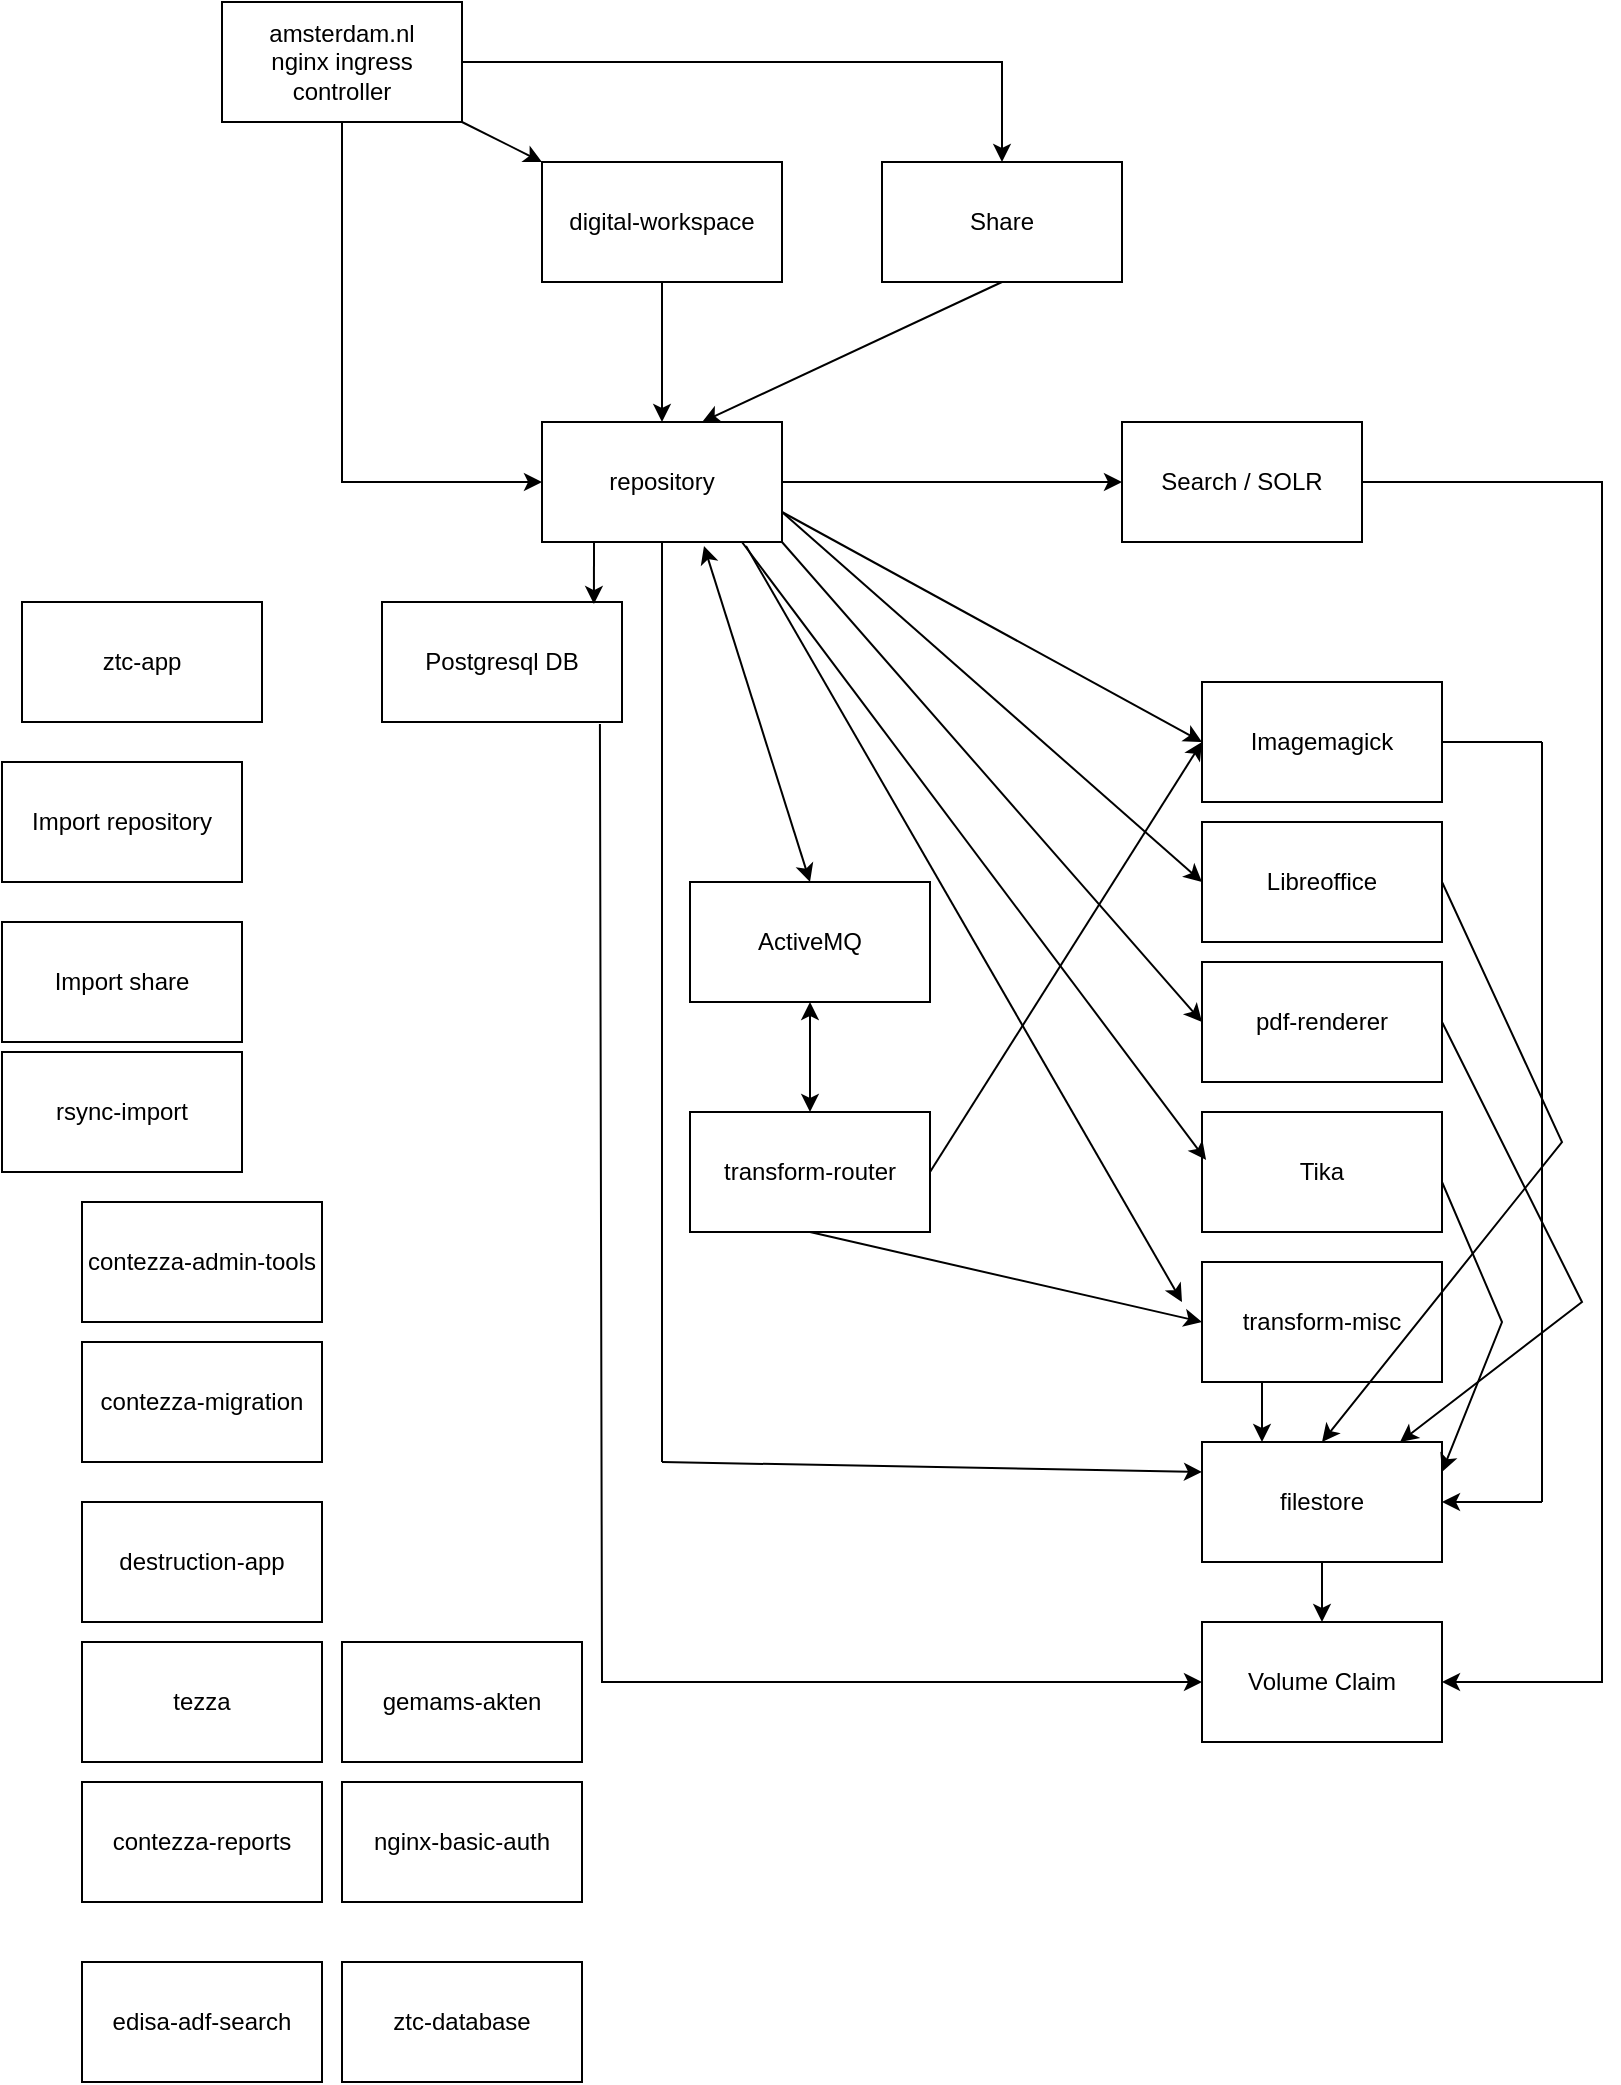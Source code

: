 <mxfile version="21.0.6" type="github">
  <diagram name="Page-1" id="YS1rIyps25A-1Hv-qOsN">
    <mxGraphModel dx="1242" dy="738" grid="1" gridSize="10" guides="1" tooltips="1" connect="1" arrows="1" fold="1" page="1" pageScale="1" pageWidth="827" pageHeight="1169" math="0" shadow="0">
      <root>
        <mxCell id="0" />
        <mxCell id="1" parent="0" />
        <mxCell id="krFgZpiRX3iTC0WziJFK-1" value="Share" style="rounded=0;whiteSpace=wrap;html=1;" parent="1" vertex="1">
          <mxGeometry x="450" y="110" width="120" height="60" as="geometry" />
        </mxCell>
        <mxCell id="krFgZpiRX3iTC0WziJFK-3" value="Import share" style="rounded=0;whiteSpace=wrap;html=1;" parent="1" vertex="1">
          <mxGeometry x="10" y="490" width="120" height="60" as="geometry" />
        </mxCell>
        <mxCell id="krFgZpiRX3iTC0WziJFK-4" value="Import repository" style="rounded=0;whiteSpace=wrap;html=1;" parent="1" vertex="1">
          <mxGeometry x="10" y="410" width="120" height="60" as="geometry" />
        </mxCell>
        <mxCell id="krFgZpiRX3iTC0WziJFK-5" value="Search / SOLR" style="rounded=0;whiteSpace=wrap;html=1;" parent="1" vertex="1">
          <mxGeometry x="570" y="240" width="120" height="60" as="geometry" />
        </mxCell>
        <mxCell id="hqRfEwjMwBw0cGuDDJ4P-16" value="" style="edgeStyle=orthogonalEdgeStyle;rounded=0;orthogonalLoop=1;jettySize=auto;html=1;entryX=0.5;entryY=0;entryDx=0;entryDy=0;exitX=0.5;exitY=1;exitDx=0;exitDy=0;" parent="1" source="krFgZpiRX3iTC0WziJFK-14" target="krFgZpiRX3iTC0WziJFK-6" edge="1">
          <mxGeometry relative="1" as="geometry">
            <Array as="points" />
          </mxGeometry>
        </mxCell>
        <mxCell id="krFgZpiRX3iTC0WziJFK-6" value="Volume Claim&lt;br&gt;" style="rounded=0;whiteSpace=wrap;html=1;" parent="1" vertex="1">
          <mxGeometry x="610" y="840" width="120" height="60" as="geometry" />
        </mxCell>
        <mxCell id="krFgZpiRX3iTC0WziJFK-7" value="ActiveMQ" style="rounded=0;whiteSpace=wrap;html=1;" parent="1" vertex="1">
          <mxGeometry x="354" y="470" width="120" height="60" as="geometry" />
        </mxCell>
        <mxCell id="krFgZpiRX3iTC0WziJFK-8" value="Imagemagick" style="rounded=0;whiteSpace=wrap;html=1;" parent="1" vertex="1">
          <mxGeometry x="610" y="370" width="120" height="60" as="geometry" />
        </mxCell>
        <mxCell id="krFgZpiRX3iTC0WziJFK-9" value="Libreoffice" style="rounded=0;whiteSpace=wrap;html=1;" parent="1" vertex="1">
          <mxGeometry x="610" y="440" width="120" height="60" as="geometry" />
        </mxCell>
        <mxCell id="krFgZpiRX3iTC0WziJFK-10" value="pdf-renderer" style="rounded=0;whiteSpace=wrap;html=1;" parent="1" vertex="1">
          <mxGeometry x="610" y="510" width="120" height="60" as="geometry" />
        </mxCell>
        <mxCell id="krFgZpiRX3iTC0WziJFK-11" value="Tika" style="rounded=0;whiteSpace=wrap;html=1;" parent="1" vertex="1">
          <mxGeometry x="610" y="585" width="120" height="60" as="geometry" />
        </mxCell>
        <mxCell id="krFgZpiRX3iTC0WziJFK-12" value="transform-misc" style="rounded=0;whiteSpace=wrap;html=1;" parent="1" vertex="1">
          <mxGeometry x="610" y="660" width="120" height="60" as="geometry" />
        </mxCell>
        <mxCell id="krFgZpiRX3iTC0WziJFK-13" value="transform-router" style="rounded=0;whiteSpace=wrap;html=1;" parent="1" vertex="1">
          <mxGeometry x="354" y="585" width="120" height="60" as="geometry" />
        </mxCell>
        <mxCell id="krFgZpiRX3iTC0WziJFK-14" value="filestore" style="rounded=0;whiteSpace=wrap;html=1;" parent="1" vertex="1">
          <mxGeometry x="610" y="750" width="120" height="60" as="geometry" />
        </mxCell>
        <mxCell id="krFgZpiRX3iTC0WziJFK-15" value="contezza-admin-tools" style="rounded=0;whiteSpace=wrap;html=1;" parent="1" vertex="1">
          <mxGeometry x="50" y="630" width="120" height="60" as="geometry" />
        </mxCell>
        <mxCell id="krFgZpiRX3iTC0WziJFK-16" value="contezza-migration" style="rounded=0;whiteSpace=wrap;html=1;" parent="1" vertex="1">
          <mxGeometry x="50" y="700" width="120" height="60" as="geometry" />
        </mxCell>
        <mxCell id="krFgZpiRX3iTC0WziJFK-17" value="destruction-app" style="rounded=0;whiteSpace=wrap;html=1;" parent="1" vertex="1">
          <mxGeometry x="50" y="780" width="120" height="60" as="geometry" />
        </mxCell>
        <mxCell id="krFgZpiRX3iTC0WziJFK-18" value="digital-workspace" style="rounded=0;whiteSpace=wrap;html=1;" parent="1" vertex="1">
          <mxGeometry x="280" y="110" width="120" height="60" as="geometry" />
        </mxCell>
        <mxCell id="krFgZpiRX3iTC0WziJFK-19" value="edisa-adf-search" style="rounded=0;whiteSpace=wrap;html=1;" parent="1" vertex="1">
          <mxGeometry x="50" y="1010" width="120" height="60" as="geometry" />
        </mxCell>
        <mxCell id="krFgZpiRX3iTC0WziJFK-20" value="gemams-akten" style="rounded=0;whiteSpace=wrap;html=1;" parent="1" vertex="1">
          <mxGeometry x="180" y="850" width="120" height="60" as="geometry" />
        </mxCell>
        <mxCell id="krFgZpiRX3iTC0WziJFK-21" value="contezza-reports" style="rounded=0;whiteSpace=wrap;html=1;" parent="1" vertex="1">
          <mxGeometry x="50" y="920" width="120" height="60" as="geometry" />
        </mxCell>
        <mxCell id="krFgZpiRX3iTC0WziJFK-22" value="tezza" style="rounded=0;whiteSpace=wrap;html=1;" parent="1" vertex="1">
          <mxGeometry x="50" y="850" width="120" height="60" as="geometry" />
        </mxCell>
        <mxCell id="krFgZpiRX3iTC0WziJFK-23" value="nginx-basic-auth" style="rounded=0;whiteSpace=wrap;html=1;" parent="1" vertex="1">
          <mxGeometry x="180" y="920" width="120" height="60" as="geometry" />
        </mxCell>
        <mxCell id="krFgZpiRX3iTC0WziJFK-24" value="rsync-import" style="rounded=0;whiteSpace=wrap;html=1;" parent="1" vertex="1">
          <mxGeometry x="10" y="555" width="120" height="60" as="geometry" />
        </mxCell>
        <mxCell id="krFgZpiRX3iTC0WziJFK-25" value="ztc-app" style="rounded=0;whiteSpace=wrap;html=1;" parent="1" vertex="1">
          <mxGeometry x="20" y="330" width="120" height="60" as="geometry" />
        </mxCell>
        <mxCell id="krFgZpiRX3iTC0WziJFK-26" value="ztc-database" style="rounded=0;whiteSpace=wrap;html=1;" parent="1" vertex="1">
          <mxGeometry x="180" y="1010" width="120" height="60" as="geometry" />
        </mxCell>
        <mxCell id="krFgZpiRX3iTC0WziJFK-27" value="repository" style="rounded=0;whiteSpace=wrap;html=1;" parent="1" vertex="1">
          <mxGeometry x="280" y="240" width="120" height="60" as="geometry" />
        </mxCell>
        <mxCell id="krFgZpiRX3iTC0WziJFK-30" value="" style="endArrow=classic;startArrow=classic;html=1;rounded=0;exitX=0.5;exitY=0;exitDx=0;exitDy=0;entryX=0.5;entryY=1;entryDx=0;entryDy=0;" parent="1" source="krFgZpiRX3iTC0WziJFK-13" target="krFgZpiRX3iTC0WziJFK-7" edge="1">
          <mxGeometry width="50" height="50" relative="1" as="geometry">
            <mxPoint x="460" y="500" as="sourcePoint" />
            <mxPoint x="410" y="430" as="targetPoint" />
          </mxGeometry>
        </mxCell>
        <mxCell id="krFgZpiRX3iTC0WziJFK-32" value="" style="endArrow=classic;html=1;rounded=0;exitX=0.5;exitY=1;exitDx=0;exitDy=0;entryX=0;entryY=0.5;entryDx=0;entryDy=0;" parent="1" source="krFgZpiRX3iTC0WziJFK-13" target="krFgZpiRX3iTC0WziJFK-12" edge="1">
          <mxGeometry width="50" height="50" relative="1" as="geometry">
            <mxPoint x="440" y="430" as="sourcePoint" />
            <mxPoint x="440" y="540" as="targetPoint" />
          </mxGeometry>
        </mxCell>
        <mxCell id="krFgZpiRX3iTC0WziJFK-33" value="" style="endArrow=classic;html=1;rounded=0;exitX=1;exitY=0.5;exitDx=0;exitDy=0;entryX=0;entryY=0.5;entryDx=0;entryDy=0;" parent="1" source="krFgZpiRX3iTC0WziJFK-13" target="krFgZpiRX3iTC0WziJFK-8" edge="1">
          <mxGeometry width="50" height="50" relative="1" as="geometry">
            <mxPoint x="440" y="470" as="sourcePoint" />
            <mxPoint x="490" y="420" as="targetPoint" />
          </mxGeometry>
        </mxCell>
        <mxCell id="krFgZpiRX3iTC0WziJFK-34" value="" style="endArrow=none;html=1;rounded=0;exitX=1;exitY=0.5;exitDx=0;exitDy=0;" parent="1" source="krFgZpiRX3iTC0WziJFK-8" edge="1">
          <mxGeometry width="50" height="50" relative="1" as="geometry">
            <mxPoint x="440" y="580" as="sourcePoint" />
            <mxPoint x="780" y="400" as="targetPoint" />
          </mxGeometry>
        </mxCell>
        <mxCell id="krFgZpiRX3iTC0WziJFK-35" value="" style="endArrow=none;html=1;rounded=0;" parent="1" edge="1">
          <mxGeometry width="50" height="50" relative="1" as="geometry">
            <mxPoint x="780" y="780" as="sourcePoint" />
            <mxPoint x="780" y="400" as="targetPoint" />
          </mxGeometry>
        </mxCell>
        <mxCell id="krFgZpiRX3iTC0WziJFK-36" value="" style="endArrow=classic;html=1;rounded=0;entryX=1;entryY=0.5;entryDx=0;entryDy=0;" parent="1" target="krFgZpiRX3iTC0WziJFK-14" edge="1">
          <mxGeometry width="50" height="50" relative="1" as="geometry">
            <mxPoint x="780" y="780" as="sourcePoint" />
            <mxPoint x="490" y="530" as="targetPoint" />
          </mxGeometry>
        </mxCell>
        <mxCell id="krFgZpiRX3iTC0WziJFK-37" value="" style="endArrow=classic;html=1;rounded=0;" parent="1" target="krFgZpiRX3iTC0WziJFK-14" edge="1">
          <mxGeometry width="50" height="50" relative="1" as="geometry">
            <mxPoint x="730" y="540" as="sourcePoint" />
            <mxPoint x="780" y="490" as="targetPoint" />
            <Array as="points">
              <mxPoint x="800" y="680" />
            </Array>
          </mxGeometry>
        </mxCell>
        <mxCell id="krFgZpiRX3iTC0WziJFK-38" value="" style="endArrow=classic;html=1;rounded=0;entryX=1;entryY=0.25;entryDx=0;entryDy=0;" parent="1" target="krFgZpiRX3iTC0WziJFK-14" edge="1">
          <mxGeometry width="50" height="50" relative="1" as="geometry">
            <mxPoint x="730" y="620" as="sourcePoint" />
            <mxPoint x="780" y="570" as="targetPoint" />
            <Array as="points">
              <mxPoint x="760" y="690" />
            </Array>
          </mxGeometry>
        </mxCell>
        <mxCell id="krFgZpiRX3iTC0WziJFK-39" value="" style="endArrow=classic;html=1;rounded=0;entryX=0.5;entryY=0;entryDx=0;entryDy=0;" parent="1" target="krFgZpiRX3iTC0WziJFK-14" edge="1">
          <mxGeometry width="50" height="50" relative="1" as="geometry">
            <mxPoint x="730" y="470" as="sourcePoint" />
            <mxPoint x="780" y="420" as="targetPoint" />
            <Array as="points">
              <mxPoint x="790" y="600" />
            </Array>
          </mxGeometry>
        </mxCell>
        <mxCell id="krFgZpiRX3iTC0WziJFK-41" value="" style="endArrow=classic;html=1;rounded=0;entryX=0.25;entryY=0;entryDx=0;entryDy=0;" parent="1" target="krFgZpiRX3iTC0WziJFK-14" edge="1">
          <mxGeometry width="50" height="50" relative="1" as="geometry">
            <mxPoint x="640" y="720" as="sourcePoint" />
            <mxPoint x="690" y="670" as="targetPoint" />
          </mxGeometry>
        </mxCell>
        <mxCell id="hqRfEwjMwBw0cGuDDJ4P-1" value="" style="endArrow=classic;html=1;rounded=0;exitX=1;exitY=0.5;exitDx=0;exitDy=0;entryX=0;entryY=0.5;entryDx=0;entryDy=0;" parent="1" source="krFgZpiRX3iTC0WziJFK-27" target="krFgZpiRX3iTC0WziJFK-5" edge="1">
          <mxGeometry width="50" height="50" relative="1" as="geometry">
            <mxPoint x="390" y="330" as="sourcePoint" />
            <mxPoint x="440" y="280" as="targetPoint" />
          </mxGeometry>
        </mxCell>
        <mxCell id="hqRfEwjMwBw0cGuDDJ4P-2" value="" style="endArrow=classic;html=1;rounded=0;exitX=0.5;exitY=1;exitDx=0;exitDy=0;" parent="1" source="krFgZpiRX3iTC0WziJFK-18" target="krFgZpiRX3iTC0WziJFK-27" edge="1">
          <mxGeometry width="50" height="50" relative="1" as="geometry">
            <mxPoint x="390" y="330" as="sourcePoint" />
            <mxPoint x="440" y="280" as="targetPoint" />
          </mxGeometry>
        </mxCell>
        <mxCell id="hqRfEwjMwBw0cGuDDJ4P-3" value="" style="endArrow=classic;html=1;rounded=0;exitX=0.5;exitY=1;exitDx=0;exitDy=0;entryX=0.667;entryY=0;entryDx=0;entryDy=0;entryPerimeter=0;" parent="1" source="krFgZpiRX3iTC0WziJFK-1" target="krFgZpiRX3iTC0WziJFK-27" edge="1">
          <mxGeometry width="50" height="50" relative="1" as="geometry">
            <mxPoint x="440" y="220" as="sourcePoint" />
            <mxPoint x="490" y="170" as="targetPoint" />
          </mxGeometry>
        </mxCell>
        <mxCell id="hqRfEwjMwBw0cGuDDJ4P-4" value="" style="endArrow=classic;startArrow=classic;html=1;rounded=0;entryX=0.675;entryY=1.033;entryDx=0;entryDy=0;entryPerimeter=0;exitX=0.5;exitY=0;exitDx=0;exitDy=0;" parent="1" source="krFgZpiRX3iTC0WziJFK-7" target="krFgZpiRX3iTC0WziJFK-27" edge="1">
          <mxGeometry width="50" height="50" relative="1" as="geometry">
            <mxPoint x="380" y="420" as="sourcePoint" />
            <mxPoint x="430" y="370" as="targetPoint" />
          </mxGeometry>
        </mxCell>
        <mxCell id="hqRfEwjMwBw0cGuDDJ4P-5" value="" style="endArrow=classic;html=1;rounded=0;exitX=1;exitY=0.75;exitDx=0;exitDy=0;entryX=0;entryY=0.5;entryDx=0;entryDy=0;" parent="1" source="krFgZpiRX3iTC0WziJFK-27" target="krFgZpiRX3iTC0WziJFK-8" edge="1">
          <mxGeometry width="50" height="50" relative="1" as="geometry">
            <mxPoint x="450" y="340" as="sourcePoint" />
            <mxPoint x="500" y="290" as="targetPoint" />
          </mxGeometry>
        </mxCell>
        <mxCell id="hqRfEwjMwBw0cGuDDJ4P-6" value="" style="endArrow=classic;html=1;rounded=0;exitX=1;exitY=0.75;exitDx=0;exitDy=0;entryX=0;entryY=0.5;entryDx=0;entryDy=0;" parent="1" source="krFgZpiRX3iTC0WziJFK-27" target="krFgZpiRX3iTC0WziJFK-9" edge="1">
          <mxGeometry width="50" height="50" relative="1" as="geometry">
            <mxPoint x="380" y="450" as="sourcePoint" />
            <mxPoint x="430" y="400" as="targetPoint" />
          </mxGeometry>
        </mxCell>
        <mxCell id="hqRfEwjMwBw0cGuDDJ4P-7" value="" style="endArrow=classic;html=1;rounded=0;exitX=1;exitY=1;exitDx=0;exitDy=0;entryX=0;entryY=0.5;entryDx=0;entryDy=0;" parent="1" source="krFgZpiRX3iTC0WziJFK-27" target="krFgZpiRX3iTC0WziJFK-10" edge="1">
          <mxGeometry width="50" height="50" relative="1" as="geometry">
            <mxPoint x="250" y="440" as="sourcePoint" />
            <mxPoint x="300" y="390" as="targetPoint" />
          </mxGeometry>
        </mxCell>
        <mxCell id="hqRfEwjMwBw0cGuDDJ4P-8" value="" style="endArrow=classic;html=1;rounded=0;exitX=0.833;exitY=1;exitDx=0;exitDy=0;entryX=0.017;entryY=0.4;entryDx=0;entryDy=0;entryPerimeter=0;exitPerimeter=0;" parent="1" source="krFgZpiRX3iTC0WziJFK-27" target="krFgZpiRX3iTC0WziJFK-11" edge="1">
          <mxGeometry width="50" height="50" relative="1" as="geometry">
            <mxPoint x="360" y="430" as="sourcePoint" />
            <mxPoint x="410" y="380" as="targetPoint" />
          </mxGeometry>
        </mxCell>
        <mxCell id="hqRfEwjMwBw0cGuDDJ4P-10" value="" style="endArrow=classic;html=1;rounded=0;exitX=0.85;exitY=1.033;exitDx=0;exitDy=0;exitPerimeter=0;" parent="1" source="krFgZpiRX3iTC0WziJFK-27" edge="1">
          <mxGeometry width="50" height="50" relative="1" as="geometry">
            <mxPoint x="310" y="390" as="sourcePoint" />
            <mxPoint x="600" y="680" as="targetPoint" />
          </mxGeometry>
        </mxCell>
        <mxCell id="hqRfEwjMwBw0cGuDDJ4P-11" value="" style="endArrow=none;html=1;rounded=0;entryX=0.5;entryY=1;entryDx=0;entryDy=0;" parent="1" target="krFgZpiRX3iTC0WziJFK-27" edge="1">
          <mxGeometry width="50" height="50" relative="1" as="geometry">
            <mxPoint x="340" y="760" as="sourcePoint" />
            <mxPoint x="360" y="340" as="targetPoint" />
          </mxGeometry>
        </mxCell>
        <mxCell id="hqRfEwjMwBw0cGuDDJ4P-12" value="" style="endArrow=classic;html=1;rounded=0;entryX=0;entryY=0.25;entryDx=0;entryDy=0;" parent="1" target="krFgZpiRX3iTC0WziJFK-14" edge="1">
          <mxGeometry width="50" height="50" relative="1" as="geometry">
            <mxPoint x="340" y="760" as="sourcePoint" />
            <mxPoint x="430" y="400" as="targetPoint" />
          </mxGeometry>
        </mxCell>
        <mxCell id="hqRfEwjMwBw0cGuDDJ4P-14" value="" style="endArrow=classic;html=1;rounded=0;entryX=1;entryY=0.5;entryDx=0;entryDy=0;" parent="1" target="krFgZpiRX3iTC0WziJFK-6" edge="1">
          <mxGeometry width="50" height="50" relative="1" as="geometry">
            <mxPoint x="690" y="270" as="sourcePoint" />
            <mxPoint x="740" y="220" as="targetPoint" />
            <Array as="points">
              <mxPoint x="810" y="270" />
              <mxPoint x="810" y="870" />
            </Array>
          </mxGeometry>
        </mxCell>
        <mxCell id="hqRfEwjMwBw0cGuDDJ4P-17" value="Postgresql DB" style="rounded=0;whiteSpace=wrap;html=1;" parent="1" vertex="1">
          <mxGeometry x="200" y="330" width="120" height="60" as="geometry" />
        </mxCell>
        <mxCell id="hqRfEwjMwBw0cGuDDJ4P-18" value="" style="endArrow=classic;html=1;rounded=0;entryX=0.883;entryY=0.017;entryDx=0;entryDy=0;entryPerimeter=0;" parent="1" target="hqRfEwjMwBw0cGuDDJ4P-17" edge="1">
          <mxGeometry width="50" height="50" relative="1" as="geometry">
            <mxPoint x="306" y="300" as="sourcePoint" />
            <mxPoint x="270" y="220" as="targetPoint" />
          </mxGeometry>
        </mxCell>
        <mxCell id="hqRfEwjMwBw0cGuDDJ4P-19" value="" style="endArrow=classic;html=1;rounded=0;exitX=0.908;exitY=1.017;exitDx=0;exitDy=0;exitPerimeter=0;entryX=0;entryY=0.5;entryDx=0;entryDy=0;" parent="1" source="hqRfEwjMwBw0cGuDDJ4P-17" target="krFgZpiRX3iTC0WziJFK-6" edge="1">
          <mxGeometry width="50" height="50" relative="1" as="geometry">
            <mxPoint x="260" y="460" as="sourcePoint" />
            <mxPoint x="310" y="410" as="targetPoint" />
            <Array as="points">
              <mxPoint x="310" y="870" />
            </Array>
          </mxGeometry>
        </mxCell>
        <mxCell id="hqRfEwjMwBw0cGuDDJ4P-20" value="amsterdam.nl&lt;br&gt;nginx ingress controller" style="rounded=0;whiteSpace=wrap;html=1;" parent="1" vertex="1">
          <mxGeometry x="120" y="30" width="120" height="60" as="geometry" />
        </mxCell>
        <mxCell id="VwnkZJosyIpujjQFA8KQ-1" value="" style="endArrow=classic;html=1;rounded=0;entryX=0.5;entryY=0;entryDx=0;entryDy=0;" edge="1" parent="1" target="krFgZpiRX3iTC0WziJFK-1">
          <mxGeometry width="50" height="50" relative="1" as="geometry">
            <mxPoint x="240" y="60" as="sourcePoint" />
            <mxPoint x="290" y="10" as="targetPoint" />
            <Array as="points">
              <mxPoint x="510" y="60" />
            </Array>
          </mxGeometry>
        </mxCell>
        <mxCell id="VwnkZJosyIpujjQFA8KQ-2" value="" style="endArrow=classic;html=1;rounded=0;entryX=0;entryY=0;entryDx=0;entryDy=0;exitX=1;exitY=1;exitDx=0;exitDy=0;" edge="1" parent="1" source="hqRfEwjMwBw0cGuDDJ4P-20" target="krFgZpiRX3iTC0WziJFK-18">
          <mxGeometry width="50" height="50" relative="1" as="geometry">
            <mxPoint x="180" y="90" as="sourcePoint" />
            <mxPoint x="160" y="120" as="targetPoint" />
          </mxGeometry>
        </mxCell>
        <mxCell id="VwnkZJosyIpujjQFA8KQ-3" value="" style="endArrow=classic;html=1;rounded=0;exitX=0.5;exitY=1;exitDx=0;exitDy=0;entryX=0;entryY=0.5;entryDx=0;entryDy=0;" edge="1" parent="1" source="hqRfEwjMwBw0cGuDDJ4P-20" target="krFgZpiRX3iTC0WziJFK-27">
          <mxGeometry width="50" height="50" relative="1" as="geometry">
            <mxPoint x="140" y="230" as="sourcePoint" />
            <mxPoint x="190" y="180" as="targetPoint" />
            <Array as="points">
              <mxPoint x="180" y="270" />
            </Array>
          </mxGeometry>
        </mxCell>
      </root>
    </mxGraphModel>
  </diagram>
</mxfile>
